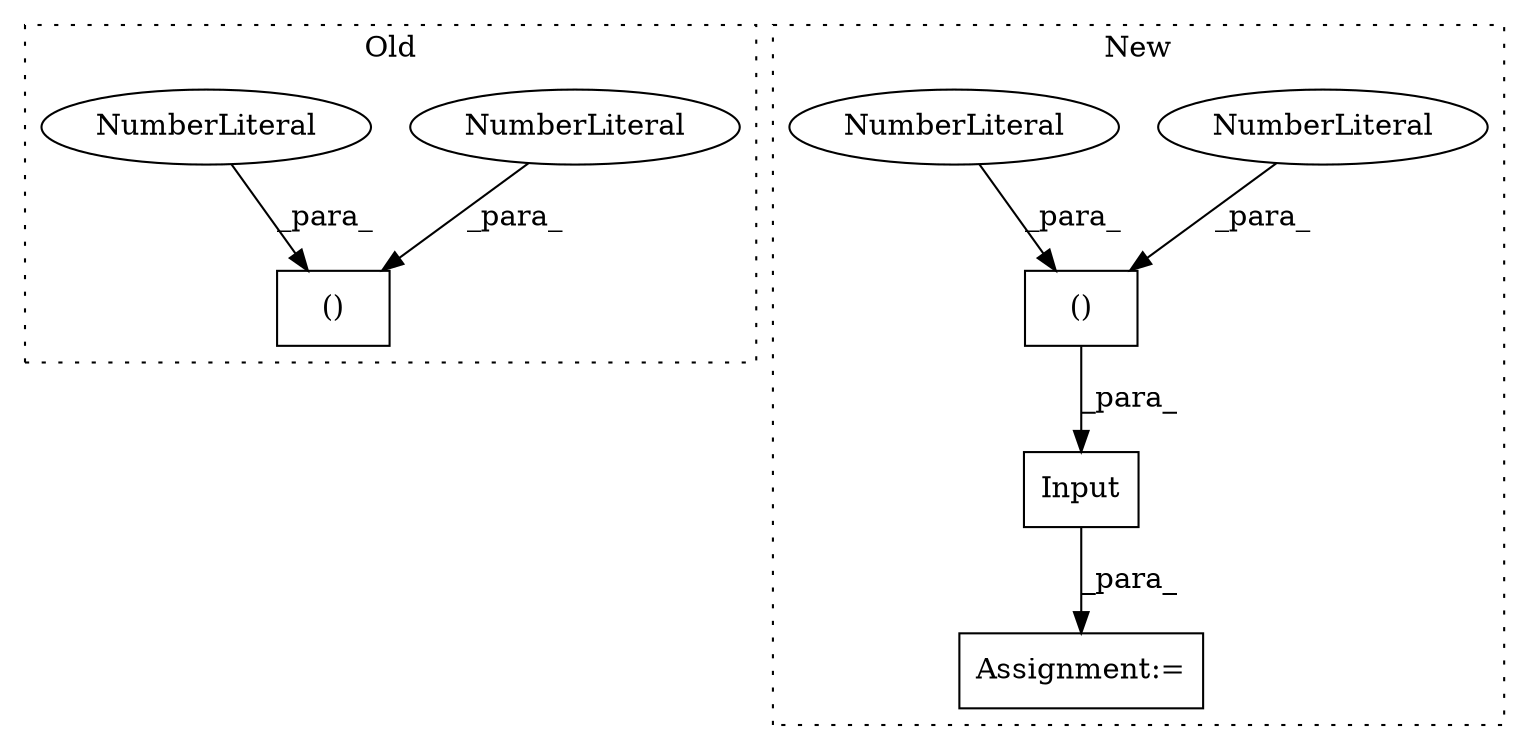 digraph G {
subgraph cluster0 {
1 [label="()" a="106" s="601" l="19" shape="box"];
5 [label="NumberLiteral" a="34" s="617" l="3" shape="ellipse"];
8 [label="NumberLiteral" a="34" s="601" l="3" shape="ellipse"];
label = "Old";
style="dotted";
}
subgraph cluster1 {
2 [label="Input" a="32" s="740,770" l="11,2" shape="box"];
3 [label="Assignment:=" a="7" s="739" l="1" shape="box"];
4 [label="()" a="106" s="751" l="19" shape="box"];
6 [label="NumberLiteral" a="34" s="768" l="2" shape="ellipse"];
7 [label="NumberLiteral" a="34" s="751" l="4" shape="ellipse"];
label = "New";
style="dotted";
}
2 -> 3 [label="_para_"];
4 -> 2 [label="_para_"];
5 -> 1 [label="_para_"];
6 -> 4 [label="_para_"];
7 -> 4 [label="_para_"];
8 -> 1 [label="_para_"];
}